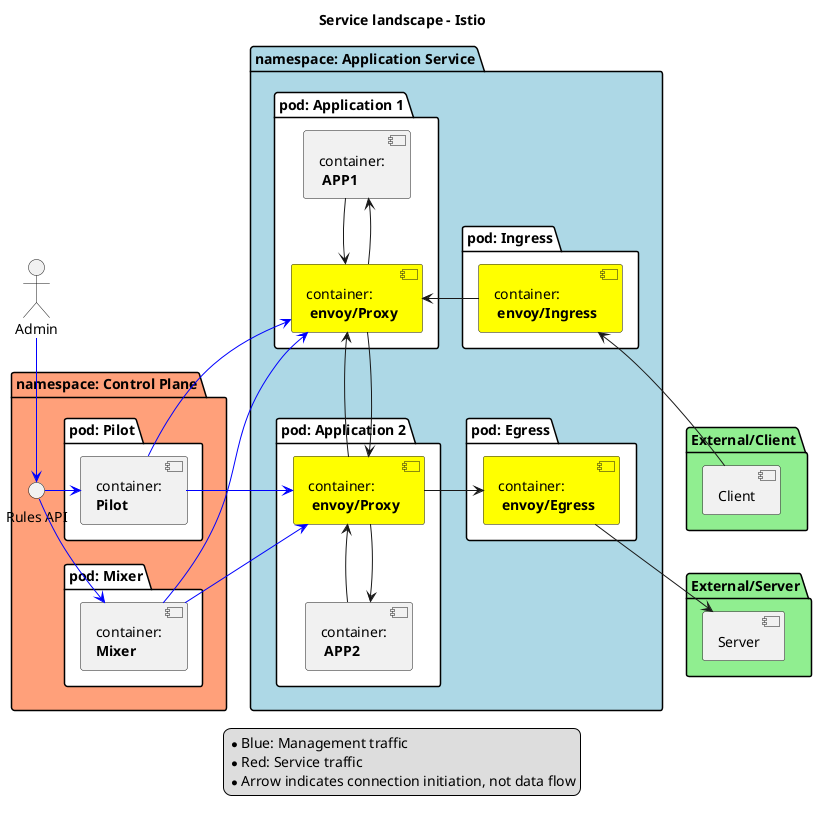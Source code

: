 @startuml

title Service landscape - Istio
skinparam componentStyle uml2

actor Admin

package "namespace: Control Plane" #LightSalmon {

  interface "Rules API" as rulesAPI

  package "pod: Pilot" #White {
    component "container:\n<b><b>Pilot</b>" as Pilot
  }
  package "pod: Mixer" #White {
    component "container:\n<b>Mixer</b>" as Mixer
  }
}

package "namespace: Application Service" #LightBlue {

  package "pod: Application 1" #White {
    component "container:\n<b> APP1 </b>" as APP1
    component "container:\n<b> envoy/Proxy</b>" as APP1Proxy #Yellow
  }

  package "pod: Application 2" #White {
    component "container:\n<b> envoy/Proxy</b>" as APP2Proxy #Yellow
    component "container:\n<b> APP2</b>" as APP2
  }

  package "pod: Ingress" #White {
    component "container:\n<b> envoy/Ingress</b>" as Ingress #Yellow
  }
  package "pod: Egress" #White {
    component "container:\n<b> envoy/Egress</b>" as Egress #Yellow
  }

}

package "External/Client" #LightGreen {
  component Client
}
package "External/Server" #LightGreen {
  component Server
}

Admin -d-> rulesAPI #Blue

Pilot -l-> APP1Proxy #Blue
Pilot -l-> APP2Proxy #Blue

Mixer -l-> APP1Proxy #Blue
Mixer -l-> APP2Proxy #Blue

rulesAPI -r-> Pilot #Blue
rulesAPI -d-> Mixer #Blue

APP1Proxy --> APP2Proxy
APP2Proxy --> APP1Proxy

APP1 -d-> APP1Proxy
APP1Proxy -u-> APP1

APP2 -u-> APP2Proxy
APP2Proxy -d-> APP2

Client -u-> Ingress
Egress -d-> Server

Ingress -l-> APP1Proxy
APP2Proxy -r-> Egress

legend
  * Blue: Management traffic
  * Red: Service traffic
  * Arrow indicates connection initiation, not data flow
end legend

@enduml


